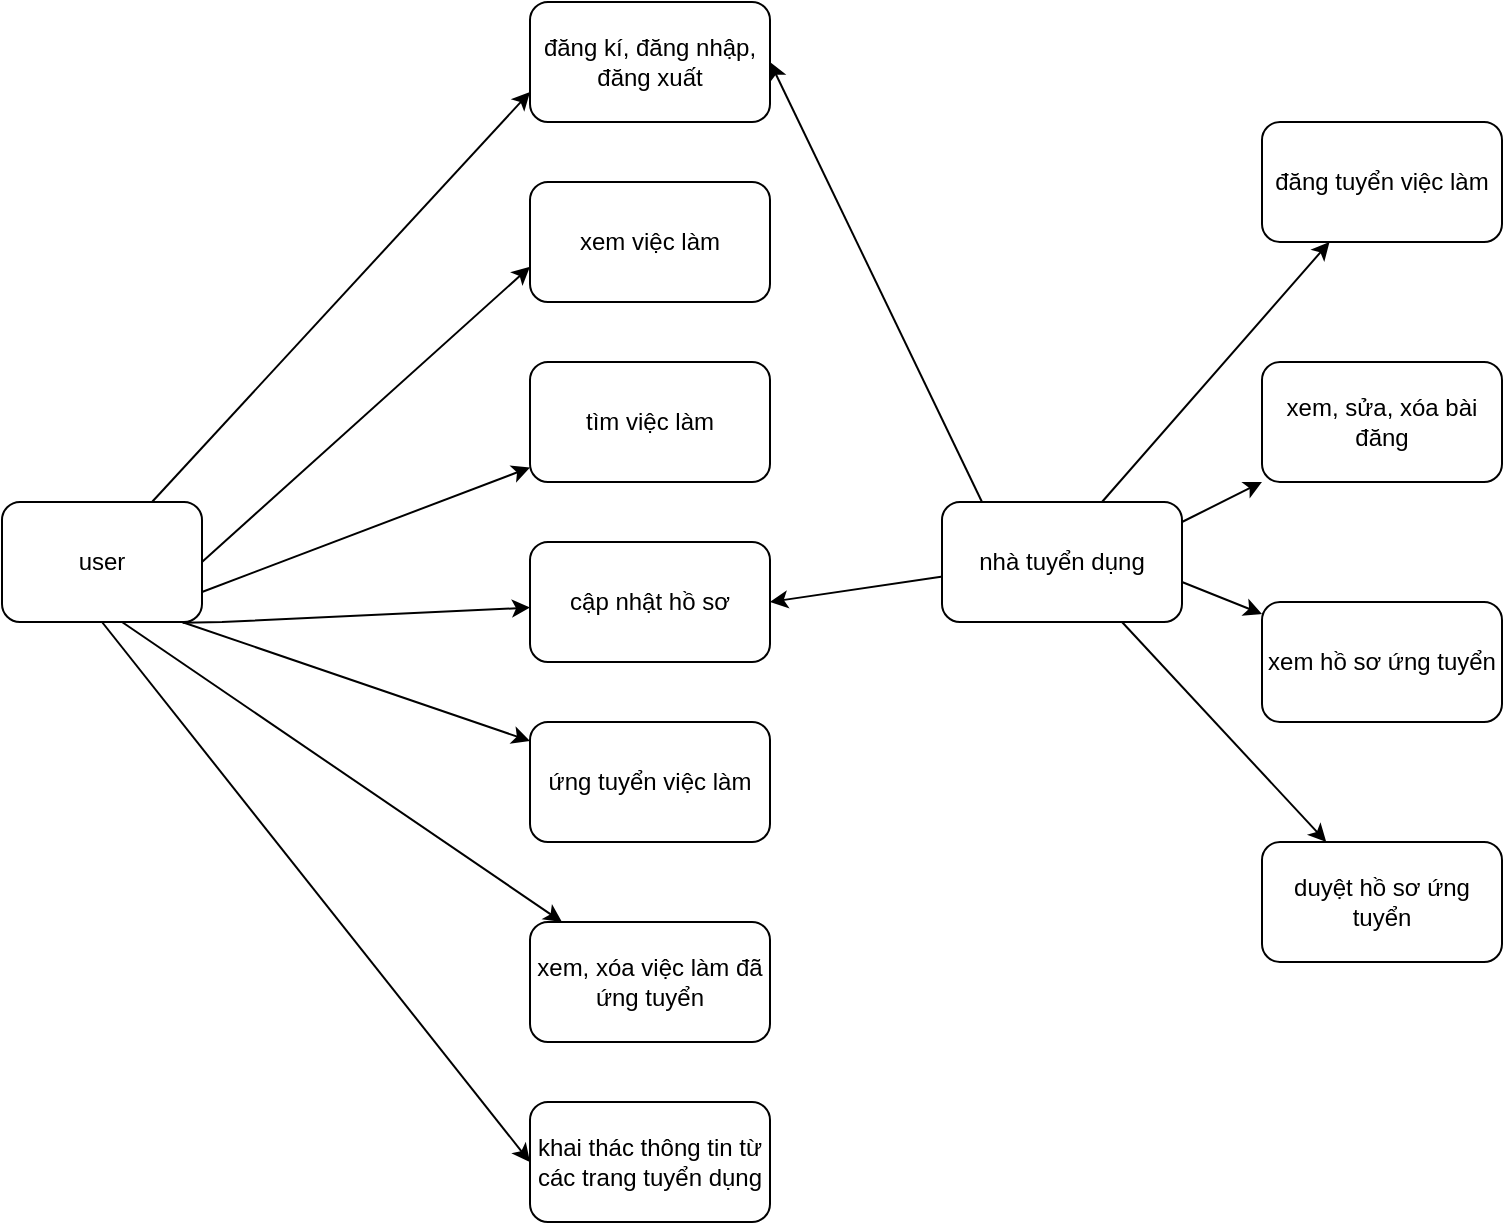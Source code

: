 <mxfile version="17.4.6" type="github">
  <diagram id="IK7c6WgVBoeqmCW0yQsA" name="Page-1">
    <mxGraphModel dx="994" dy="572" grid="1" gridSize="10" guides="1" tooltips="1" connect="1" arrows="1" fold="1" page="1" pageScale="1" pageWidth="827" pageHeight="1169" math="0" shadow="0">
      <root>
        <mxCell id="0" />
        <mxCell id="1" parent="0" />
        <mxCell id="vDJq4zg2gZvsuIFXl9Om-1" value="user" style="rounded=1;whiteSpace=wrap;html=1;" vertex="1" parent="1">
          <mxGeometry x="30" y="310" width="100" height="60" as="geometry" />
        </mxCell>
        <mxCell id="vDJq4zg2gZvsuIFXl9Om-7" value="" style="endArrow=classic;html=1;rounded=0;exitX=1;exitY=0.5;exitDx=0;exitDy=0;" edge="1" parent="1" source="vDJq4zg2gZvsuIFXl9Om-1">
          <mxGeometry width="50" height="50" relative="1" as="geometry">
            <mxPoint x="170" y="230" as="sourcePoint" />
            <mxPoint x="294" y="192.371" as="targetPoint" />
          </mxGeometry>
        </mxCell>
        <mxCell id="vDJq4zg2gZvsuIFXl9Om-9" value="" style="endArrow=classic;html=1;rounded=0;exitX=1;exitY=0.75;exitDx=0;exitDy=0;" edge="1" parent="1" source="vDJq4zg2gZvsuIFXl9Om-1" target="vDJq4zg2gZvsuIFXl9Om-10">
          <mxGeometry width="50" height="50" relative="1" as="geometry">
            <mxPoint x="390" y="310" as="sourcePoint" />
            <mxPoint x="290" y="250" as="targetPoint" />
          </mxGeometry>
        </mxCell>
        <mxCell id="vDJq4zg2gZvsuIFXl9Om-10" value="tìm việc làm" style="rounded=1;whiteSpace=wrap;html=1;" vertex="1" parent="1">
          <mxGeometry x="294" y="240" width="120" height="60" as="geometry" />
        </mxCell>
        <mxCell id="vDJq4zg2gZvsuIFXl9Om-14" value="" style="endArrow=classic;html=1;rounded=0;exitX=0.904;exitY=1.007;exitDx=0;exitDy=0;exitPerimeter=0;" edge="1" parent="1" source="vDJq4zg2gZvsuIFXl9Om-1" target="vDJq4zg2gZvsuIFXl9Om-15">
          <mxGeometry width="50" height="50" relative="1" as="geometry">
            <mxPoint x="150" y="370" as="sourcePoint" />
            <mxPoint x="270" y="360" as="targetPoint" />
            <Array as="points">
              <mxPoint x="140" y="370" />
            </Array>
          </mxGeometry>
        </mxCell>
        <mxCell id="vDJq4zg2gZvsuIFXl9Om-15" value="cập nhật hồ sơ" style="rounded=1;whiteSpace=wrap;html=1;" vertex="1" parent="1">
          <mxGeometry x="294" y="330" width="120" height="60" as="geometry" />
        </mxCell>
        <mxCell id="vDJq4zg2gZvsuIFXl9Om-16" value="đăng kí, đăng nhập, đăng xuất" style="rounded=1;whiteSpace=wrap;html=1;" vertex="1" parent="1">
          <mxGeometry x="294" y="60" width="120" height="60" as="geometry" />
        </mxCell>
        <mxCell id="vDJq4zg2gZvsuIFXl9Om-17" value="xem việc làm" style="rounded=1;whiteSpace=wrap;html=1;" vertex="1" parent="1">
          <mxGeometry x="294" y="150" width="120" height="60" as="geometry" />
        </mxCell>
        <mxCell id="vDJq4zg2gZvsuIFXl9Om-18" value="" style="endArrow=classic;html=1;rounded=0;exitX=0.75;exitY=0;exitDx=0;exitDy=0;entryX=0;entryY=0.75;entryDx=0;entryDy=0;" edge="1" parent="1" source="vDJq4zg2gZvsuIFXl9Om-1" target="vDJq4zg2gZvsuIFXl9Om-16">
          <mxGeometry width="50" height="50" relative="1" as="geometry">
            <mxPoint x="190" y="170" as="sourcePoint" />
            <mxPoint x="240" y="120" as="targetPoint" />
          </mxGeometry>
        </mxCell>
        <mxCell id="vDJq4zg2gZvsuIFXl9Om-19" value="" style="endArrow=classic;html=1;rounded=0;" edge="1" parent="1" target="vDJq4zg2gZvsuIFXl9Om-20">
          <mxGeometry width="50" height="50" relative="1" as="geometry">
            <mxPoint x="120" y="370" as="sourcePoint" />
            <mxPoint x="270" y="450" as="targetPoint" />
          </mxGeometry>
        </mxCell>
        <mxCell id="vDJq4zg2gZvsuIFXl9Om-20" value="ứng tuyển việc làm" style="rounded=1;whiteSpace=wrap;html=1;" vertex="1" parent="1">
          <mxGeometry x="294" y="420" width="120" height="60" as="geometry" />
        </mxCell>
        <mxCell id="vDJq4zg2gZvsuIFXl9Om-22" value="" style="endArrow=classic;html=1;rounded=0;" edge="1" parent="1" target="vDJq4zg2gZvsuIFXl9Om-23">
          <mxGeometry width="50" height="50" relative="1" as="geometry">
            <mxPoint x="90" y="370" as="sourcePoint" />
            <mxPoint x="280" y="600" as="targetPoint" />
            <Array as="points" />
          </mxGeometry>
        </mxCell>
        <mxCell id="vDJq4zg2gZvsuIFXl9Om-23" value="xem, xóa việc làm đã ứng tuyển" style="rounded=1;whiteSpace=wrap;html=1;" vertex="1" parent="1">
          <mxGeometry x="294" y="520" width="120" height="60" as="geometry" />
        </mxCell>
        <mxCell id="vDJq4zg2gZvsuIFXl9Om-24" value="nhà tuyển dụng" style="rounded=1;whiteSpace=wrap;html=1;" vertex="1" parent="1">
          <mxGeometry x="500" y="310" width="120" height="60" as="geometry" />
        </mxCell>
        <mxCell id="vDJq4zg2gZvsuIFXl9Om-25" value="" style="endArrow=classic;html=1;rounded=0;entryX=1;entryY=0.5;entryDx=0;entryDy=0;" edge="1" parent="1" target="vDJq4zg2gZvsuIFXl9Om-16">
          <mxGeometry width="50" height="50" relative="1" as="geometry">
            <mxPoint x="520" y="310" as="sourcePoint" />
            <mxPoint x="570" y="260" as="targetPoint" />
          </mxGeometry>
        </mxCell>
        <mxCell id="vDJq4zg2gZvsuIFXl9Om-28" value="" style="endArrow=classic;html=1;rounded=0;entryX=1;entryY=0.5;entryDx=0;entryDy=0;exitX=0.003;exitY=0.62;exitDx=0;exitDy=0;exitPerimeter=0;" edge="1" parent="1" source="vDJq4zg2gZvsuIFXl9Om-24" target="vDJq4zg2gZvsuIFXl9Om-15">
          <mxGeometry width="50" height="50" relative="1" as="geometry">
            <mxPoint x="490" y="350" as="sourcePoint" />
            <mxPoint x="540" y="300" as="targetPoint" />
          </mxGeometry>
        </mxCell>
        <mxCell id="vDJq4zg2gZvsuIFXl9Om-29" value="" style="endArrow=classic;html=1;rounded=0;" edge="1" parent="1" target="vDJq4zg2gZvsuIFXl9Om-30">
          <mxGeometry width="50" height="50" relative="1" as="geometry">
            <mxPoint x="580" y="310" as="sourcePoint" />
            <mxPoint x="660" y="150" as="targetPoint" />
          </mxGeometry>
        </mxCell>
        <mxCell id="vDJq4zg2gZvsuIFXl9Om-30" value="đăng tuyển việc làm" style="rounded=1;whiteSpace=wrap;html=1;" vertex="1" parent="1">
          <mxGeometry x="660" y="120" width="120" height="60" as="geometry" />
        </mxCell>
        <mxCell id="vDJq4zg2gZvsuIFXl9Om-32" value="" style="endArrow=classic;html=1;rounded=0;" edge="1" parent="1" target="vDJq4zg2gZvsuIFXl9Om-33">
          <mxGeometry width="50" height="50" relative="1" as="geometry">
            <mxPoint x="620" y="320" as="sourcePoint" />
            <mxPoint x="670" y="270" as="targetPoint" />
          </mxGeometry>
        </mxCell>
        <mxCell id="vDJq4zg2gZvsuIFXl9Om-33" value="xem, sửa, xóa bài đăng" style="rounded=1;whiteSpace=wrap;html=1;" vertex="1" parent="1">
          <mxGeometry x="660" y="240" width="120" height="60" as="geometry" />
        </mxCell>
        <mxCell id="vDJq4zg2gZvsuIFXl9Om-34" value="" style="endArrow=classic;html=1;rounded=0;" edge="1" parent="1" target="vDJq4zg2gZvsuIFXl9Om-35">
          <mxGeometry width="50" height="50" relative="1" as="geometry">
            <mxPoint x="620" y="350" as="sourcePoint" />
            <mxPoint x="670" y="300" as="targetPoint" />
          </mxGeometry>
        </mxCell>
        <mxCell id="vDJq4zg2gZvsuIFXl9Om-35" value="xem hồ sơ ứng tuyển" style="rounded=1;whiteSpace=wrap;html=1;" vertex="1" parent="1">
          <mxGeometry x="660" y="360" width="120" height="60" as="geometry" />
        </mxCell>
        <mxCell id="vDJq4zg2gZvsuIFXl9Om-36" value="" style="endArrow=classic;html=1;rounded=0;exitX=0.75;exitY=1;exitDx=0;exitDy=0;" edge="1" parent="1" source="vDJq4zg2gZvsuIFXl9Om-24" target="vDJq4zg2gZvsuIFXl9Om-37">
          <mxGeometry width="50" height="50" relative="1" as="geometry">
            <mxPoint x="600" y="480" as="sourcePoint" />
            <mxPoint x="650" y="430" as="targetPoint" />
          </mxGeometry>
        </mxCell>
        <mxCell id="vDJq4zg2gZvsuIFXl9Om-37" value="duyệt hồ sơ ứng tuyển" style="rounded=1;whiteSpace=wrap;html=1;" vertex="1" parent="1">
          <mxGeometry x="660" y="480" width="120" height="60" as="geometry" />
        </mxCell>
        <mxCell id="vDJq4zg2gZvsuIFXl9Om-43" value="khai thác thông tin từ các trang tuyển dụng" style="rounded=1;whiteSpace=wrap;html=1;" vertex="1" parent="1">
          <mxGeometry x="294" y="610" width="120" height="60" as="geometry" />
        </mxCell>
        <mxCell id="vDJq4zg2gZvsuIFXl9Om-44" value="" style="endArrow=classic;html=1;rounded=0;exitX=0.5;exitY=1;exitDx=0;exitDy=0;entryX=0;entryY=0.5;entryDx=0;entryDy=0;" edge="1" parent="1" source="vDJq4zg2gZvsuIFXl9Om-1" target="vDJq4zg2gZvsuIFXl9Om-43">
          <mxGeometry width="50" height="50" relative="1" as="geometry">
            <mxPoint x="100" y="590" as="sourcePoint" />
            <mxPoint x="150" y="540" as="targetPoint" />
          </mxGeometry>
        </mxCell>
      </root>
    </mxGraphModel>
  </diagram>
</mxfile>
